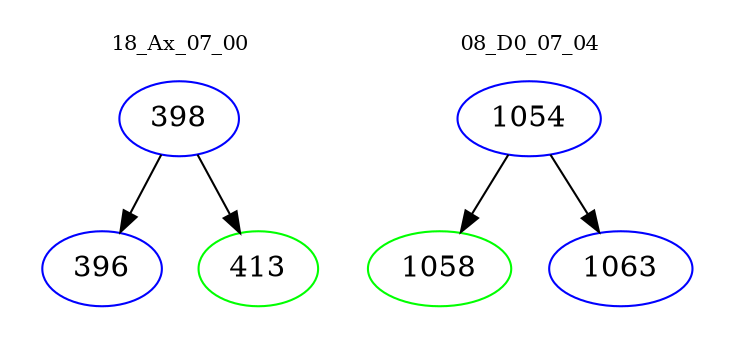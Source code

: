 digraph{
subgraph cluster_0 {
color = white
label = "18_Ax_07_00";
fontsize=10;
T0_398 [label="398", color="blue"]
T0_398 -> T0_396 [color="black"]
T0_396 [label="396", color="blue"]
T0_398 -> T0_413 [color="black"]
T0_413 [label="413", color="green"]
}
subgraph cluster_1 {
color = white
label = "08_D0_07_04";
fontsize=10;
T1_1054 [label="1054", color="blue"]
T1_1054 -> T1_1058 [color="black"]
T1_1058 [label="1058", color="green"]
T1_1054 -> T1_1063 [color="black"]
T1_1063 [label="1063", color="blue"]
}
}
